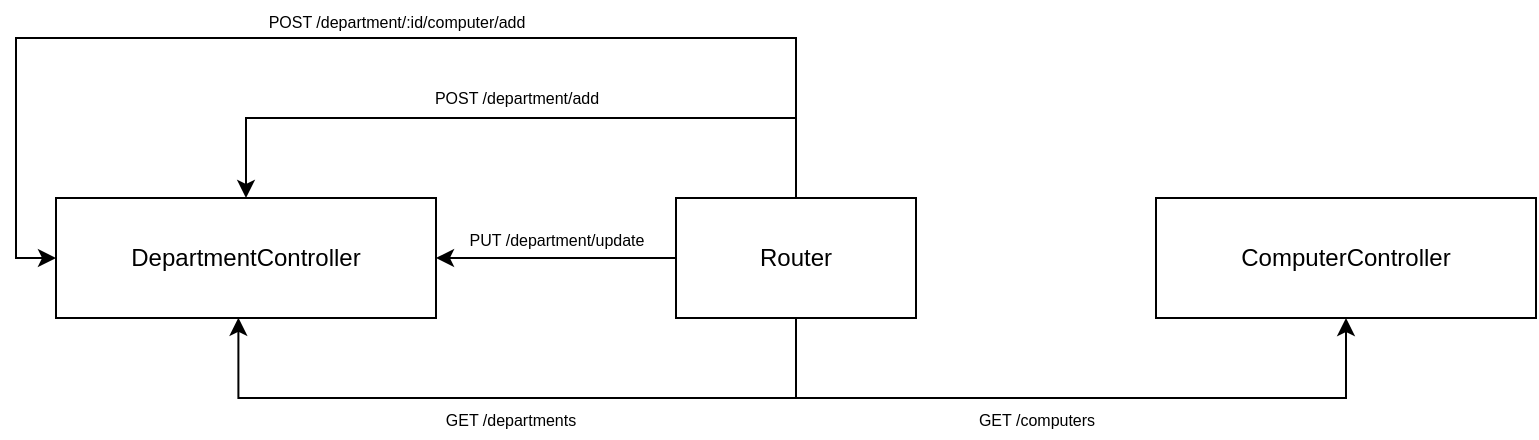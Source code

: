 <mxfile version="14.5.3" type="device"><diagram id="XvkCM4B9zgwqXLWg8Hzv" name="Page-1"><mxGraphModel dx="931" dy="554" grid="1" gridSize="10" guides="1" tooltips="1" connect="1" arrows="1" fold="1" page="1" pageScale="1" pageWidth="827" pageHeight="1169" math="0" shadow="0"><root><mxCell id="0"/><mxCell id="1" parent="0"/><mxCell id="QqQUG8WAl7H-hTqn3ajf-7" style="edgeStyle=orthogonalEdgeStyle;rounded=0;orthogonalLoop=1;jettySize=auto;html=1;exitX=0.5;exitY=0;exitDx=0;exitDy=0;entryX=0.5;entryY=0;entryDx=0;entryDy=0;" edge="1" parent="1" source="QqQUG8WAl7H-hTqn3ajf-1" target="QqQUG8WAl7H-hTqn3ajf-2"><mxGeometry relative="1" as="geometry"><Array as="points"><mxPoint x="540" y="320"/><mxPoint x="265" y="320"/></Array></mxGeometry></mxCell><mxCell id="QqQUG8WAl7H-hTqn3ajf-8" style="edgeStyle=orthogonalEdgeStyle;rounded=0;orthogonalLoop=1;jettySize=auto;html=1;exitX=0.5;exitY=1;exitDx=0;exitDy=0;entryX=0.48;entryY=0.998;entryDx=0;entryDy=0;entryPerimeter=0;" edge="1" parent="1" source="QqQUG8WAl7H-hTqn3ajf-1" target="QqQUG8WAl7H-hTqn3ajf-2"><mxGeometry relative="1" as="geometry"><Array as="points"><mxPoint x="540" y="460"/><mxPoint x="261" y="460"/></Array></mxGeometry></mxCell><mxCell id="QqQUG8WAl7H-hTqn3ajf-10" style="edgeStyle=orthogonalEdgeStyle;rounded=0;orthogonalLoop=1;jettySize=auto;html=1;exitX=0;exitY=0.5;exitDx=0;exitDy=0;entryX=1;entryY=0.5;entryDx=0;entryDy=0;" edge="1" parent="1" source="QqQUG8WAl7H-hTqn3ajf-1" target="QqQUG8WAl7H-hTqn3ajf-2"><mxGeometry relative="1" as="geometry"/></mxCell><mxCell id="QqQUG8WAl7H-hTqn3ajf-12" style="edgeStyle=orthogonalEdgeStyle;rounded=0;orthogonalLoop=1;jettySize=auto;html=1;exitX=0.5;exitY=0;exitDx=0;exitDy=0;entryX=0;entryY=0.5;entryDx=0;entryDy=0;" edge="1" parent="1" source="QqQUG8WAl7H-hTqn3ajf-1" target="QqQUG8WAl7H-hTqn3ajf-2"><mxGeometry relative="1" as="geometry"><Array as="points"><mxPoint x="540" y="280"/><mxPoint x="150" y="280"/><mxPoint x="150" y="390"/></Array></mxGeometry></mxCell><mxCell id="QqQUG8WAl7H-hTqn3ajf-15" style="edgeStyle=orthogonalEdgeStyle;rounded=0;orthogonalLoop=1;jettySize=auto;html=1;exitX=0.5;exitY=1;exitDx=0;exitDy=0;entryX=0.5;entryY=1;entryDx=0;entryDy=0;" edge="1" parent="1" source="QqQUG8WAl7H-hTqn3ajf-1" target="QqQUG8WAl7H-hTqn3ajf-14"><mxGeometry relative="1" as="geometry"><Array as="points"><mxPoint x="540" y="460"/><mxPoint x="815" y="460"/></Array></mxGeometry></mxCell><mxCell id="QqQUG8WAl7H-hTqn3ajf-1" value="&lt;div&gt;Router&lt;/div&gt;" style="rounded=0;whiteSpace=wrap;html=1;" vertex="1" parent="1"><mxGeometry x="480" y="360" width="120" height="60" as="geometry"/></mxCell><mxCell id="QqQUG8WAl7H-hTqn3ajf-2" value="DepartmentController" style="rounded=0;whiteSpace=wrap;html=1;" vertex="1" parent="1"><mxGeometry x="170" y="360" width="190" height="60" as="geometry"/></mxCell><mxCell id="QqQUG8WAl7H-hTqn3ajf-4" value="&lt;font style=&quot;font-size: 8px&quot;&gt;POST /department/add&lt;/font&gt;" style="text;html=1;align=center;verticalAlign=middle;resizable=0;points=[];autosize=1;" vertex="1" parent="1"><mxGeometry x="350" y="299" width="100" height="20" as="geometry"/></mxCell><mxCell id="QqQUG8WAl7H-hTqn3ajf-9" value="&lt;font style=&quot;font-size: 8px&quot;&gt;GET /departments&lt;/font&gt;" style="text;html=1;align=center;verticalAlign=middle;resizable=0;points=[];autosize=1;" vertex="1" parent="1"><mxGeometry x="357" y="460" width="80" height="20" as="geometry"/></mxCell><mxCell id="QqQUG8WAl7H-hTqn3ajf-11" value="&lt;font style=&quot;font-size: 8px&quot;&gt;PUT /department/update&lt;/font&gt;" style="text;html=1;align=center;verticalAlign=middle;resizable=0;points=[];autosize=1;" vertex="1" parent="1"><mxGeometry x="370" y="370" width="100" height="20" as="geometry"/></mxCell><mxCell id="QqQUG8WAl7H-hTqn3ajf-13" value="&lt;font style=&quot;font-size: 8px&quot;&gt;POST /department/:id/computer/add&lt;/font&gt;" style="text;html=1;align=center;verticalAlign=middle;resizable=0;points=[];autosize=1;" vertex="1" parent="1"><mxGeometry x="270" y="261" width="140" height="20" as="geometry"/></mxCell><mxCell id="QqQUG8WAl7H-hTqn3ajf-14" value="ComputerController" style="rounded=0;whiteSpace=wrap;html=1;" vertex="1" parent="1"><mxGeometry x="720" y="360" width="190" height="60" as="geometry"/></mxCell><mxCell id="QqQUG8WAl7H-hTqn3ajf-16" value="&lt;font style=&quot;font-size: 8px&quot;&gt;GET /computers&lt;/font&gt;" style="text;html=1;align=center;verticalAlign=middle;resizable=0;points=[];autosize=1;" vertex="1" parent="1"><mxGeometry x="625" y="460" width="70" height="20" as="geometry"/></mxCell></root></mxGraphModel></diagram></mxfile>
